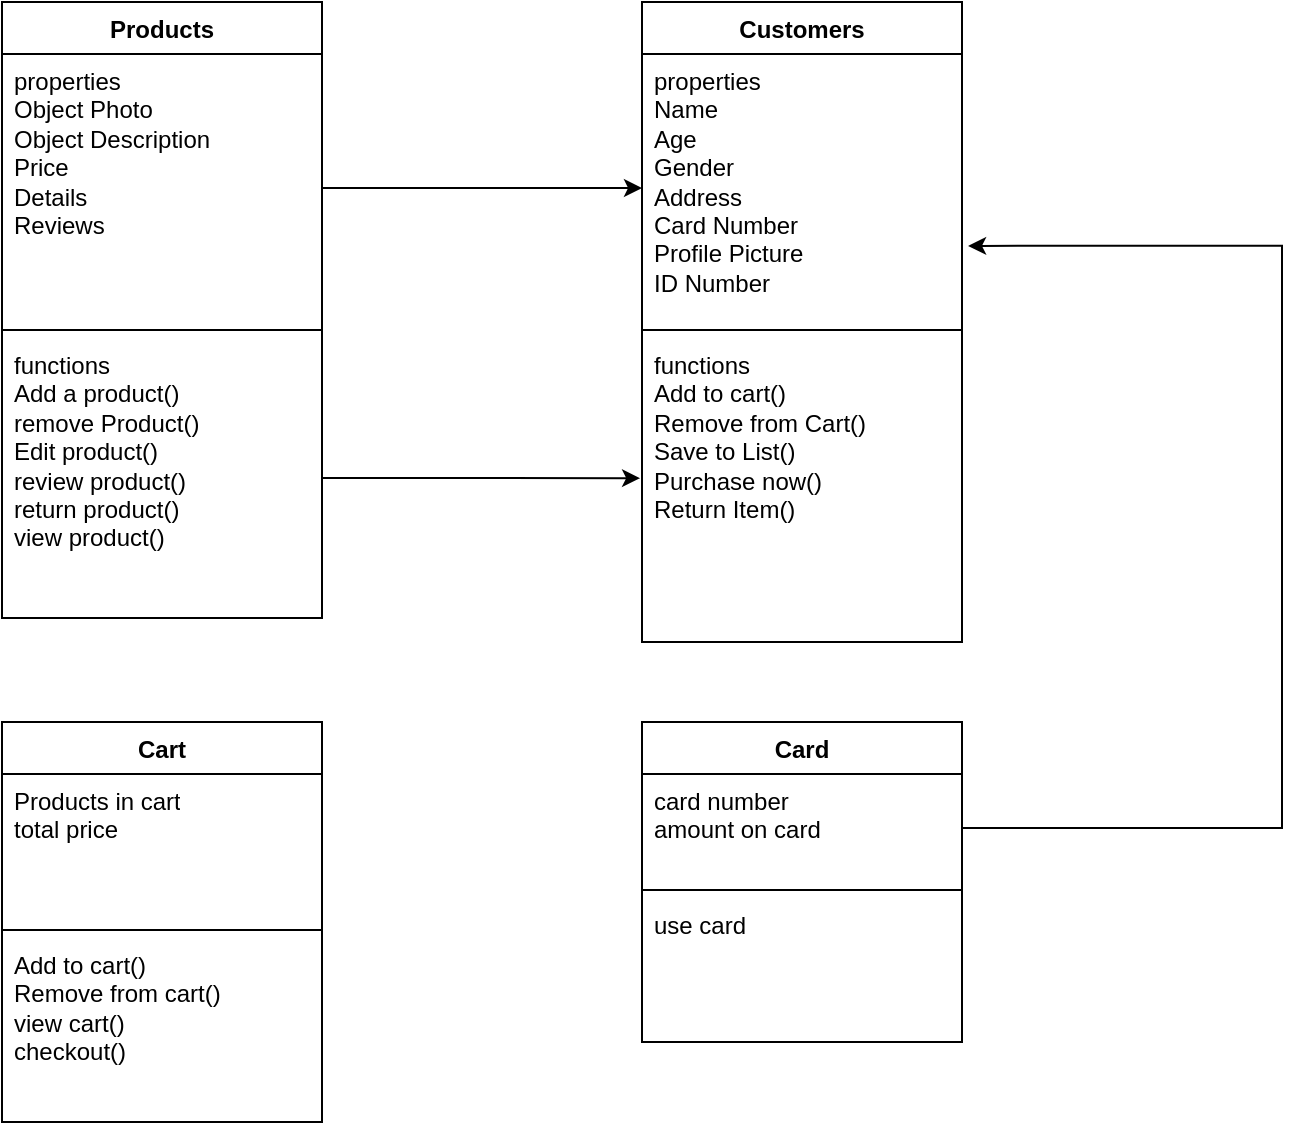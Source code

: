 <mxfile version="28.2.5">
  <diagram name="Page-1" id="5pijpgtcPQcIirXd0bRt">
    <mxGraphModel dx="1426" dy="777" grid="1" gridSize="10" guides="1" tooltips="1" connect="1" arrows="1" fold="1" page="1" pageScale="1" pageWidth="850" pageHeight="1100" math="0" shadow="0">
      <root>
        <mxCell id="0" />
        <mxCell id="1" parent="0" />
        <mxCell id="7gRK4OOXIpwO8t9wIC1t-1" value="Products" style="swimlane;fontStyle=1;align=center;verticalAlign=top;childLayout=stackLayout;horizontal=1;startSize=26;horizontalStack=0;resizeParent=1;resizeParentMax=0;resizeLast=0;collapsible=1;marginBottom=0;whiteSpace=wrap;html=1;" vertex="1" parent="1">
          <mxGeometry x="40" y="80" width="160" height="308" as="geometry" />
        </mxCell>
        <mxCell id="7gRK4OOXIpwO8t9wIC1t-2" value="properties&lt;div&gt;Object Photo&amp;nbsp;&lt;/div&gt;&lt;div&gt;Object Description&amp;nbsp;&lt;/div&gt;&lt;div&gt;Price&lt;/div&gt;&lt;div&gt;Details&lt;/div&gt;&lt;div&gt;Reviews&amp;nbsp;&lt;/div&gt;" style="text;strokeColor=none;fillColor=none;align=left;verticalAlign=top;spacingLeft=4;spacingRight=4;overflow=hidden;rotatable=0;points=[[0,0.5],[1,0.5]];portConstraint=eastwest;whiteSpace=wrap;html=1;" vertex="1" parent="7gRK4OOXIpwO8t9wIC1t-1">
          <mxGeometry y="26" width="160" height="134" as="geometry" />
        </mxCell>
        <mxCell id="7gRK4OOXIpwO8t9wIC1t-3" value="" style="line;strokeWidth=1;fillColor=none;align=left;verticalAlign=middle;spacingTop=-1;spacingLeft=3;spacingRight=3;rotatable=0;labelPosition=right;points=[];portConstraint=eastwest;strokeColor=inherit;" vertex="1" parent="7gRK4OOXIpwO8t9wIC1t-1">
          <mxGeometry y="160" width="160" height="8" as="geometry" />
        </mxCell>
        <mxCell id="7gRK4OOXIpwO8t9wIC1t-4" value="functions&lt;div&gt;Add a product()&lt;/div&gt;&lt;div&gt;remove Product()&lt;/div&gt;&lt;div&gt;Edit product()&lt;/div&gt;&lt;div&gt;review product()&lt;/div&gt;&lt;div&gt;return product()&lt;/div&gt;&lt;div&gt;view product()&lt;/div&gt;&lt;div&gt;&lt;br&gt;&lt;/div&gt;" style="text;strokeColor=none;fillColor=none;align=left;verticalAlign=top;spacingLeft=4;spacingRight=4;overflow=hidden;rotatable=0;points=[[0,0.5],[1,0.5]];portConstraint=eastwest;whiteSpace=wrap;html=1;" vertex="1" parent="7gRK4OOXIpwO8t9wIC1t-1">
          <mxGeometry y="168" width="160" height="140" as="geometry" />
        </mxCell>
        <mxCell id="7gRK4OOXIpwO8t9wIC1t-6" value="Customers" style="swimlane;fontStyle=1;align=center;verticalAlign=top;childLayout=stackLayout;horizontal=1;startSize=26;horizontalStack=0;resizeParent=1;resizeParentMax=0;resizeLast=0;collapsible=1;marginBottom=0;whiteSpace=wrap;html=1;" vertex="1" parent="1">
          <mxGeometry x="360" y="80" width="160" height="320" as="geometry" />
        </mxCell>
        <mxCell id="7gRK4OOXIpwO8t9wIC1t-7" value="properties&lt;div&gt;Name&lt;/div&gt;&lt;div&gt;Age&lt;/div&gt;&lt;div&gt;Gender&lt;/div&gt;&lt;div&gt;Address&lt;/div&gt;&lt;div&gt;Card Number&amp;nbsp;&lt;/div&gt;&lt;div&gt;Profile Picture&lt;/div&gt;&lt;div&gt;ID Number&lt;/div&gt;" style="text;strokeColor=none;fillColor=none;align=left;verticalAlign=top;spacingLeft=4;spacingRight=4;overflow=hidden;rotatable=0;points=[[0,0.5],[1,0.5]];portConstraint=eastwest;whiteSpace=wrap;html=1;" vertex="1" parent="7gRK4OOXIpwO8t9wIC1t-6">
          <mxGeometry y="26" width="160" height="134" as="geometry" />
        </mxCell>
        <mxCell id="7gRK4OOXIpwO8t9wIC1t-8" value="" style="line;strokeWidth=1;fillColor=none;align=left;verticalAlign=middle;spacingTop=-1;spacingLeft=3;spacingRight=3;rotatable=0;labelPosition=right;points=[];portConstraint=eastwest;strokeColor=inherit;" vertex="1" parent="7gRK4OOXIpwO8t9wIC1t-6">
          <mxGeometry y="160" width="160" height="8" as="geometry" />
        </mxCell>
        <mxCell id="7gRK4OOXIpwO8t9wIC1t-9" value="functions&lt;div&gt;Add to cart()&lt;/div&gt;&lt;div&gt;Remove from Cart()&amp;nbsp;&lt;/div&gt;&lt;div&gt;Save to List()&amp;nbsp;&lt;/div&gt;&lt;div&gt;Purchase now()&lt;/div&gt;&lt;div&gt;Return Item()&lt;/div&gt;&lt;div&gt;&lt;br&gt;&lt;/div&gt;" style="text;strokeColor=none;fillColor=none;align=left;verticalAlign=top;spacingLeft=4;spacingRight=4;overflow=hidden;rotatable=0;points=[[0,0.5],[1,0.5]];portConstraint=eastwest;whiteSpace=wrap;html=1;" vertex="1" parent="7gRK4OOXIpwO8t9wIC1t-6">
          <mxGeometry y="168" width="160" height="152" as="geometry" />
        </mxCell>
        <mxCell id="7gRK4OOXIpwO8t9wIC1t-10" style="edgeStyle=orthogonalEdgeStyle;rounded=0;orthogonalLoop=1;jettySize=auto;html=1;entryX=0;entryY=0.5;entryDx=0;entryDy=0;" edge="1" parent="1" source="7gRK4OOXIpwO8t9wIC1t-2" target="7gRK4OOXIpwO8t9wIC1t-7">
          <mxGeometry relative="1" as="geometry" />
        </mxCell>
        <mxCell id="7gRK4OOXIpwO8t9wIC1t-11" style="edgeStyle=orthogonalEdgeStyle;rounded=0;orthogonalLoop=1;jettySize=auto;html=1;exitX=1;exitY=0.5;exitDx=0;exitDy=0;entryX=-0.006;entryY=0.461;entryDx=0;entryDy=0;entryPerimeter=0;" edge="1" parent="1" source="7gRK4OOXIpwO8t9wIC1t-4" target="7gRK4OOXIpwO8t9wIC1t-9">
          <mxGeometry relative="1" as="geometry" />
        </mxCell>
        <mxCell id="7gRK4OOXIpwO8t9wIC1t-12" value="Cart" style="swimlane;fontStyle=1;align=center;verticalAlign=top;childLayout=stackLayout;horizontal=1;startSize=26;horizontalStack=0;resizeParent=1;resizeParentMax=0;resizeLast=0;collapsible=1;marginBottom=0;whiteSpace=wrap;html=1;" vertex="1" parent="1">
          <mxGeometry x="40" y="440" width="160" height="200" as="geometry" />
        </mxCell>
        <mxCell id="7gRK4OOXIpwO8t9wIC1t-13" value="Products in cart&lt;div&gt;total price&lt;/div&gt;&lt;div&gt;&lt;br&gt;&lt;/div&gt;" style="text;strokeColor=none;fillColor=none;align=left;verticalAlign=top;spacingLeft=4;spacingRight=4;overflow=hidden;rotatable=0;points=[[0,0.5],[1,0.5]];portConstraint=eastwest;whiteSpace=wrap;html=1;" vertex="1" parent="7gRK4OOXIpwO8t9wIC1t-12">
          <mxGeometry y="26" width="160" height="74" as="geometry" />
        </mxCell>
        <mxCell id="7gRK4OOXIpwO8t9wIC1t-14" value="" style="line;strokeWidth=1;fillColor=none;align=left;verticalAlign=middle;spacingTop=-1;spacingLeft=3;spacingRight=3;rotatable=0;labelPosition=right;points=[];portConstraint=eastwest;strokeColor=inherit;" vertex="1" parent="7gRK4OOXIpwO8t9wIC1t-12">
          <mxGeometry y="100" width="160" height="8" as="geometry" />
        </mxCell>
        <mxCell id="7gRK4OOXIpwO8t9wIC1t-15" value="Add to cart()&lt;div&gt;Remove from cart()&lt;/div&gt;&lt;div&gt;view cart()&lt;/div&gt;&lt;div&gt;checkout()&lt;/div&gt;&lt;div&gt;&lt;br&gt;&lt;/div&gt;" style="text;strokeColor=none;fillColor=none;align=left;verticalAlign=top;spacingLeft=4;spacingRight=4;overflow=hidden;rotatable=0;points=[[0,0.5],[1,0.5]];portConstraint=eastwest;whiteSpace=wrap;html=1;" vertex="1" parent="7gRK4OOXIpwO8t9wIC1t-12">
          <mxGeometry y="108" width="160" height="92" as="geometry" />
        </mxCell>
        <mxCell id="7gRK4OOXIpwO8t9wIC1t-16" value="Card" style="swimlane;fontStyle=1;align=center;verticalAlign=top;childLayout=stackLayout;horizontal=1;startSize=26;horizontalStack=0;resizeParent=1;resizeParentMax=0;resizeLast=0;collapsible=1;marginBottom=0;whiteSpace=wrap;html=1;" vertex="1" parent="1">
          <mxGeometry x="360" y="440" width="160" height="160" as="geometry" />
        </mxCell>
        <mxCell id="7gRK4OOXIpwO8t9wIC1t-17" value="card number&lt;div&gt;amount on card&lt;/div&gt;" style="text;strokeColor=none;fillColor=none;align=left;verticalAlign=top;spacingLeft=4;spacingRight=4;overflow=hidden;rotatable=0;points=[[0,0.5],[1,0.5]];portConstraint=eastwest;whiteSpace=wrap;html=1;" vertex="1" parent="7gRK4OOXIpwO8t9wIC1t-16">
          <mxGeometry y="26" width="160" height="54" as="geometry" />
        </mxCell>
        <mxCell id="7gRK4OOXIpwO8t9wIC1t-18" value="" style="line;strokeWidth=1;fillColor=none;align=left;verticalAlign=middle;spacingTop=-1;spacingLeft=3;spacingRight=3;rotatable=0;labelPosition=right;points=[];portConstraint=eastwest;strokeColor=inherit;" vertex="1" parent="7gRK4OOXIpwO8t9wIC1t-16">
          <mxGeometry y="80" width="160" height="8" as="geometry" />
        </mxCell>
        <mxCell id="7gRK4OOXIpwO8t9wIC1t-19" value="use card&lt;div&gt;&lt;br&gt;&lt;/div&gt;" style="text;strokeColor=none;fillColor=none;align=left;verticalAlign=top;spacingLeft=4;spacingRight=4;overflow=hidden;rotatable=0;points=[[0,0.5],[1,0.5]];portConstraint=eastwest;whiteSpace=wrap;html=1;" vertex="1" parent="7gRK4OOXIpwO8t9wIC1t-16">
          <mxGeometry y="88" width="160" height="72" as="geometry" />
        </mxCell>
        <mxCell id="7gRK4OOXIpwO8t9wIC1t-20" style="edgeStyle=orthogonalEdgeStyle;rounded=0;orthogonalLoop=1;jettySize=auto;html=1;entryX=1.019;entryY=0.716;entryDx=0;entryDy=0;entryPerimeter=0;" edge="1" parent="1" source="7gRK4OOXIpwO8t9wIC1t-17" target="7gRK4OOXIpwO8t9wIC1t-7">
          <mxGeometry relative="1" as="geometry">
            <mxPoint x="650" y="190" as="targetPoint" />
            <Array as="points">
              <mxPoint x="680" y="493" />
              <mxPoint x="680" y="202" />
            </Array>
          </mxGeometry>
        </mxCell>
      </root>
    </mxGraphModel>
  </diagram>
</mxfile>
